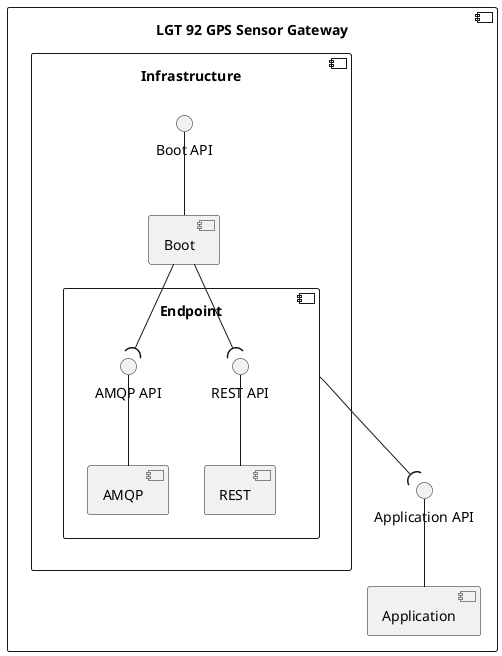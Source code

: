 @startuml logical-view-level3-lgt-92-gps-sensor-gateway

skinparam Monochrome true

component "LGT 92 GPS Sensor Gateway" {
    component "Application" as APP
    component "Infrastructure" as INFRA {
        component "Boot" as BOOT
        component "Endpoint" as ENDPOINT {
            component "REST" as REST
            component "AMQP" as AMQP
            interface "REST API" as REST_API
            interface "AMQP API" as AMQP_API
        }
        interface "Boot API" as BOOT_API
    }

    interface "Application API" as APP_API

    REST_API -- REST
    AMQP_API -- AMQP

    APP_API -- APP
    BOOT_API -- BOOT

    BOOT --( REST_API
    BOOT --( AMQP_API

    ENDPOINT --( APP_API
}

@enduml
